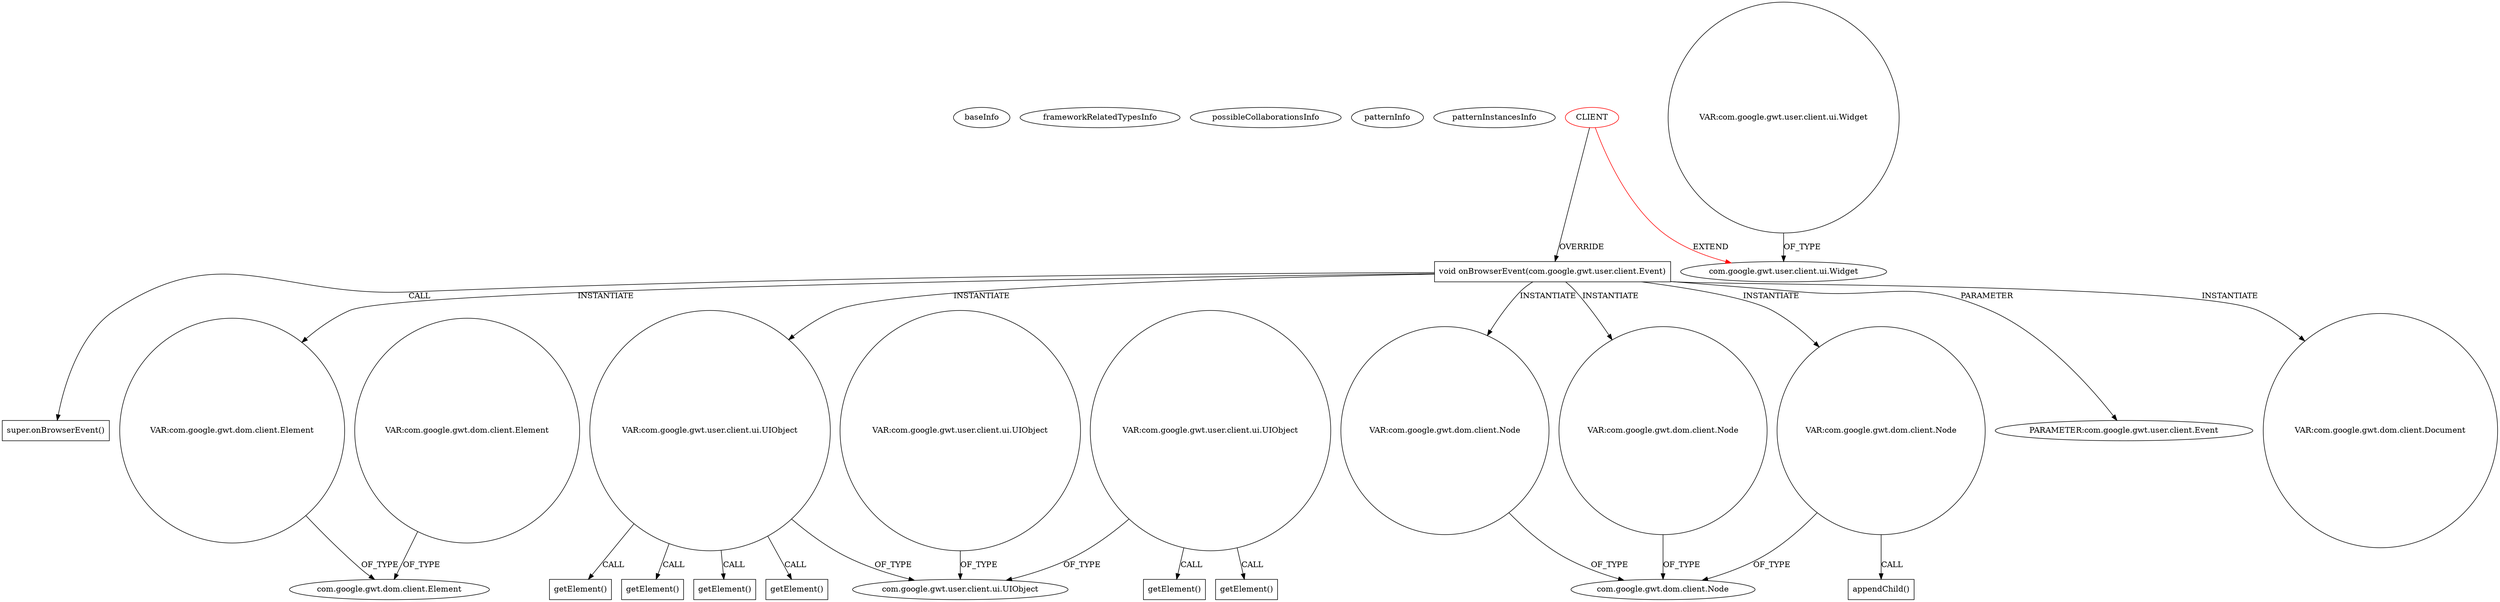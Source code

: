 digraph {
baseInfo[graphId=806,category="pattern",isAnonymous=false,possibleRelation=false]
frameworkRelatedTypesInfo[0="com.google.gwt.user.client.ui.Widget"]
possibleCollaborationsInfo[]
patternInfo[frequency=2.0,patternRootClient=0]
patternInstancesInfo[0="dapicard-gwt-surface~/dapicard-gwt-surface/gwt-surface-master/gwt-surface/src/main/java/com/axeiya/gwt/surface/client/ContentEditableSurface.java~ContentEditableSurface~1180",1="laaglu-lib-gwt-file~/laaglu-lib-gwt-file/lib-gwt-file-master/src/main/java/org/vectomatic/file/FileUploadExt.java~FileUploadExt~3456"]
163[label="super.onBrowserEvent()",vertexType="SUPER_CALL",isFrameworkType=false,shape=box]
13[label="void onBrowserEvent(com.google.gwt.user.client.Event)",vertexType="OVERRIDING_METHOD_DECLARATION",isFrameworkType=false,shape=box]
81[label="VAR:com.google.gwt.dom.client.Element",vertexType="VARIABLE_EXPRESION",isFrameworkType=false,shape=circle]
59[label="VAR:com.google.gwt.user.client.ui.UIObject",vertexType="VARIABLE_EXPRESION",isFrameworkType=false,shape=circle]
0[label="CLIENT",vertexType="ROOT_CLIENT_CLASS_DECLARATION",isFrameworkType=false,color=red]
89[label="VAR:com.google.gwt.dom.client.Node",vertexType="VARIABLE_EXPRESION",isFrameworkType=false,shape=circle]
154[label="VAR:com.google.gwt.dom.client.Node",vertexType="VARIABLE_EXPRESION",isFrameworkType=false,shape=circle]
130[label="VAR:com.google.gwt.dom.client.Node",vertexType="VARIABLE_EXPRESION",isFrameworkType=false,shape=circle]
131[label="appendChild()",vertexType="INSIDE_CALL",isFrameworkType=false,shape=box]
1[label="com.google.gwt.user.client.ui.Widget",vertexType="FRAMEWORK_CLASS_TYPE",isFrameworkType=false]
233[label="VAR:com.google.gwt.user.client.ui.Widget",vertexType="VARIABLE_EXPRESION",isFrameworkType=false,shape=circle]
83[label="com.google.gwt.dom.client.Element",vertexType="FRAMEWORK_CLASS_TYPE",isFrameworkType=false]
101[label="getElement()",vertexType="INSIDE_CALL",isFrameworkType=false,shape=box]
134[label="getElement()",vertexType="INSIDE_CALL",isFrameworkType=false,shape=box]
88[label="getElement()",vertexType="INSIDE_CALL",isFrameworkType=false,shape=box]
117[label="getElement()",vertexType="INSIDE_CALL",isFrameworkType=false,shape=box]
203[label="VAR:com.google.gwt.dom.client.Element",vertexType="VARIABLE_EXPRESION",isFrameworkType=false,shape=circle]
14[label="PARAMETER:com.google.gwt.user.client.Event",vertexType="PARAMETER_DECLARATION",isFrameworkType=false]
61[label="com.google.gwt.user.client.ui.UIObject",vertexType="FRAMEWORK_CLASS_TYPE",isFrameworkType=false]
180[label="VAR:com.google.gwt.user.client.ui.UIObject",vertexType="VARIABLE_EXPRESION",isFrameworkType=false,shape=circle]
206[label="VAR:com.google.gwt.user.client.ui.UIObject",vertexType="VARIABLE_EXPRESION",isFrameworkType=false,shape=circle]
207[label="getElement()",vertexType="INSIDE_CALL",isFrameworkType=false,shape=box]
218[label="getElement()",vertexType="INSIDE_CALL",isFrameworkType=false,shape=box]
86[label="com.google.gwt.dom.client.Node",vertexType="FRAMEWORK_CLASS_TYPE",isFrameworkType=false]
118[label="VAR:com.google.gwt.dom.client.Document",vertexType="VARIABLE_EXPRESION",isFrameworkType=false,shape=circle]
13->130[label="INSTANTIATE"]
59->88[label="CALL"]
59->134[label="CALL"]
81->83[label="OF_TYPE"]
206->207[label="CALL"]
59->61[label="OF_TYPE"]
130->86[label="OF_TYPE"]
180->61[label="OF_TYPE"]
206->218[label="CALL"]
13->89[label="INSTANTIATE"]
154->86[label="OF_TYPE"]
130->131[label="CALL"]
59->101[label="CALL"]
203->83[label="OF_TYPE"]
13->154[label="INSTANTIATE"]
233->1[label="OF_TYPE"]
13->59[label="INSTANTIATE"]
206->61[label="OF_TYPE"]
0->1[label="EXTEND",color=red]
0->13[label="OVERRIDE"]
13->118[label="INSTANTIATE"]
13->14[label="PARAMETER"]
59->117[label="CALL"]
13->81[label="INSTANTIATE"]
89->86[label="OF_TYPE"]
13->163[label="CALL"]
}

